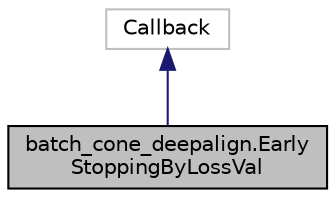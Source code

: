 digraph "batch_cone_deepalign.EarlyStoppingByLossVal"
{
  edge [fontname="Helvetica",fontsize="10",labelfontname="Helvetica",labelfontsize="10"];
  node [fontname="Helvetica",fontsize="10",shape=record];
  Node0 [label="batch_cone_deepalign.Early\lStoppingByLossVal",height=0.2,width=0.4,color="black", fillcolor="grey75", style="filled", fontcolor="black"];
  Node1 -> Node0 [dir="back",color="midnightblue",fontsize="10",style="solid",fontname="Helvetica"];
  Node1 [label="Callback",height=0.2,width=0.4,color="grey75", fillcolor="white", style="filled"];
}

